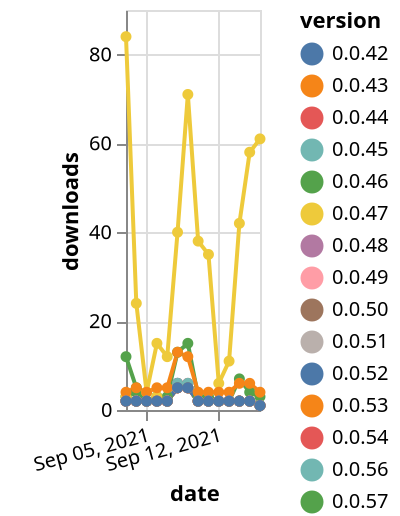 {"$schema": "https://vega.github.io/schema/vega-lite/v5.json", "description": "A simple bar chart with embedded data.", "data": {"values": [{"date": "2021-09-03", "total": 1778, "delta": 3, "version": "0.0.46"}, {"date": "2021-09-04", "total": 1782, "delta": 4, "version": "0.0.46"}, {"date": "2021-09-05", "total": 1784, "delta": 2, "version": "0.0.46"}, {"date": "2021-09-06", "total": 1787, "delta": 3, "version": "0.0.46"}, {"date": "2021-09-07", "total": 1789, "delta": 2, "version": "0.0.46"}, {"date": "2021-09-08", "total": 1794, "delta": 5, "version": "0.0.46"}, {"date": "2021-09-09", "total": 1799, "delta": 5, "version": "0.0.46"}, {"date": "2021-09-10", "total": 1801, "delta": 2, "version": "0.0.46"}, {"date": "2021-09-11", "total": 1803, "delta": 2, "version": "0.0.46"}, {"date": "2021-09-12", "total": 1805, "delta": 2, "version": "0.0.46"}, {"date": "2021-09-13", "total": 1807, "delta": 2, "version": "0.0.46"}, {"date": "2021-09-14", "total": 1809, "delta": 2, "version": "0.0.46"}, {"date": "2021-09-15", "total": 1811, "delta": 2, "version": "0.0.46"}, {"date": "2021-09-16", "total": 1812, "delta": 1, "version": "0.0.46"}, {"date": "2021-09-03", "total": 4477, "delta": 2, "version": "0.0.51"}, {"date": "2021-09-04", "total": 4479, "delta": 2, "version": "0.0.51"}, {"date": "2021-09-05", "total": 4481, "delta": 2, "version": "0.0.51"}, {"date": "2021-09-06", "total": 4483, "delta": 2, "version": "0.0.51"}, {"date": "2021-09-07", "total": 4485, "delta": 2, "version": "0.0.51"}, {"date": "2021-09-08", "total": 4490, "delta": 5, "version": "0.0.51"}, {"date": "2021-09-09", "total": 4495, "delta": 5, "version": "0.0.51"}, {"date": "2021-09-10", "total": 4497, "delta": 2, "version": "0.0.51"}, {"date": "2021-09-11", "total": 4499, "delta": 2, "version": "0.0.51"}, {"date": "2021-09-12", "total": 4501, "delta": 2, "version": "0.0.51"}, {"date": "2021-09-13", "total": 4503, "delta": 2, "version": "0.0.51"}, {"date": "2021-09-14", "total": 4505, "delta": 2, "version": "0.0.51"}, {"date": "2021-09-15", "total": 4507, "delta": 2, "version": "0.0.51"}, {"date": "2021-09-16", "total": 4508, "delta": 1, "version": "0.0.51"}, {"date": "2021-09-03", "total": 1730, "delta": 2, "version": "0.0.45"}, {"date": "2021-09-04", "total": 1732, "delta": 2, "version": "0.0.45"}, {"date": "2021-09-05", "total": 1734, "delta": 2, "version": "0.0.45"}, {"date": "2021-09-06", "total": 1736, "delta": 2, "version": "0.0.45"}, {"date": "2021-09-07", "total": 1738, "delta": 2, "version": "0.0.45"}, {"date": "2021-09-08", "total": 1743, "delta": 5, "version": "0.0.45"}, {"date": "2021-09-09", "total": 1748, "delta": 5, "version": "0.0.45"}, {"date": "2021-09-10", "total": 1750, "delta": 2, "version": "0.0.45"}, {"date": "2021-09-11", "total": 1752, "delta": 2, "version": "0.0.45"}, {"date": "2021-09-12", "total": 1754, "delta": 2, "version": "0.0.45"}, {"date": "2021-09-13", "total": 1756, "delta": 2, "version": "0.0.45"}, {"date": "2021-09-14", "total": 1758, "delta": 2, "version": "0.0.45"}, {"date": "2021-09-15", "total": 1760, "delta": 2, "version": "0.0.45"}, {"date": "2021-09-16", "total": 1761, "delta": 1, "version": "0.0.45"}, {"date": "2021-09-03", "total": 5830, "delta": 12, "version": "0.0.57"}, {"date": "2021-09-04", "total": 5835, "delta": 5, "version": "0.0.57"}, {"date": "2021-09-05", "total": 5837, "delta": 2, "version": "0.0.57"}, {"date": "2021-09-06", "total": 5839, "delta": 2, "version": "0.0.57"}, {"date": "2021-09-07", "total": 5842, "delta": 3, "version": "0.0.57"}, {"date": "2021-09-08", "total": 5855, "delta": 13, "version": "0.0.57"}, {"date": "2021-09-09", "total": 5870, "delta": 15, "version": "0.0.57"}, {"date": "2021-09-10", "total": 5873, "delta": 3, "version": "0.0.57"}, {"date": "2021-09-11", "total": 5876, "delta": 3, "version": "0.0.57"}, {"date": "2021-09-12", "total": 5878, "delta": 2, "version": "0.0.57"}, {"date": "2021-09-13", "total": 5880, "delta": 2, "version": "0.0.57"}, {"date": "2021-09-14", "total": 5887, "delta": 7, "version": "0.0.57"}, {"date": "2021-09-15", "total": 5891, "delta": 4, "version": "0.0.57"}, {"date": "2021-09-16", "total": 5894, "delta": 3, "version": "0.0.57"}, {"date": "2021-09-03", "total": 2402, "delta": 2, "version": "0.0.42"}, {"date": "2021-09-04", "total": 2404, "delta": 2, "version": "0.0.42"}, {"date": "2021-09-05", "total": 2406, "delta": 2, "version": "0.0.42"}, {"date": "2021-09-06", "total": 2408, "delta": 2, "version": "0.0.42"}, {"date": "2021-09-07", "total": 2410, "delta": 2, "version": "0.0.42"}, {"date": "2021-09-08", "total": 2416, "delta": 6, "version": "0.0.42"}, {"date": "2021-09-09", "total": 2421, "delta": 5, "version": "0.0.42"}, {"date": "2021-09-10", "total": 2423, "delta": 2, "version": "0.0.42"}, {"date": "2021-09-11", "total": 2425, "delta": 2, "version": "0.0.42"}, {"date": "2021-09-12", "total": 2427, "delta": 2, "version": "0.0.42"}, {"date": "2021-09-13", "total": 2429, "delta": 2, "version": "0.0.42"}, {"date": "2021-09-14", "total": 2431, "delta": 2, "version": "0.0.42"}, {"date": "2021-09-15", "total": 2433, "delta": 2, "version": "0.0.42"}, {"date": "2021-09-16", "total": 2434, "delta": 1, "version": "0.0.42"}, {"date": "2021-09-03", "total": 3178, "delta": 84, "version": "0.0.60"}, {"date": "2021-09-04", "total": 3202, "delta": 24, "version": "0.0.60"}, {"date": "2021-09-05", "total": 3206, "delta": 4, "version": "0.0.60"}, {"date": "2021-09-06", "total": 3221, "delta": 15, "version": "0.0.60"}, {"date": "2021-09-07", "total": 3233, "delta": 12, "version": "0.0.60"}, {"date": "2021-09-08", "total": 3273, "delta": 40, "version": "0.0.60"}, {"date": "2021-09-09", "total": 3344, "delta": 71, "version": "0.0.60"}, {"date": "2021-09-10", "total": 3382, "delta": 38, "version": "0.0.60"}, {"date": "2021-09-11", "total": 3417, "delta": 35, "version": "0.0.60"}, {"date": "2021-09-12", "total": 3423, "delta": 6, "version": "0.0.60"}, {"date": "2021-09-13", "total": 3434, "delta": 11, "version": "0.0.60"}, {"date": "2021-09-14", "total": 3476, "delta": 42, "version": "0.0.60"}, {"date": "2021-09-15", "total": 3534, "delta": 58, "version": "0.0.60"}, {"date": "2021-09-16", "total": 3595, "delta": 61, "version": "0.0.60"}, {"date": "2021-09-03", "total": 1663, "delta": 2, "version": "0.0.48"}, {"date": "2021-09-04", "total": 1665, "delta": 2, "version": "0.0.48"}, {"date": "2021-09-05", "total": 1667, "delta": 2, "version": "0.0.48"}, {"date": "2021-09-06", "total": 1669, "delta": 2, "version": "0.0.48"}, {"date": "2021-09-07", "total": 1671, "delta": 2, "version": "0.0.48"}, {"date": "2021-09-08", "total": 1676, "delta": 5, "version": "0.0.48"}, {"date": "2021-09-09", "total": 1681, "delta": 5, "version": "0.0.48"}, {"date": "2021-09-10", "total": 1683, "delta": 2, "version": "0.0.48"}, {"date": "2021-09-11", "total": 1685, "delta": 2, "version": "0.0.48"}, {"date": "2021-09-12", "total": 1687, "delta": 2, "version": "0.0.48"}, {"date": "2021-09-13", "total": 1689, "delta": 2, "version": "0.0.48"}, {"date": "2021-09-14", "total": 1691, "delta": 2, "version": "0.0.48"}, {"date": "2021-09-15", "total": 1693, "delta": 2, "version": "0.0.48"}, {"date": "2021-09-16", "total": 1694, "delta": 1, "version": "0.0.48"}, {"date": "2021-09-03", "total": 1741, "delta": 3, "version": "0.0.47"}, {"date": "2021-09-04", "total": 1743, "delta": 2, "version": "0.0.47"}, {"date": "2021-09-05", "total": 1745, "delta": 2, "version": "0.0.47"}, {"date": "2021-09-06", "total": 1748, "delta": 3, "version": "0.0.47"}, {"date": "2021-09-07", "total": 1750, "delta": 2, "version": "0.0.47"}, {"date": "2021-09-08", "total": 1755, "delta": 5, "version": "0.0.47"}, {"date": "2021-09-09", "total": 1760, "delta": 5, "version": "0.0.47"}, {"date": "2021-09-10", "total": 1762, "delta": 2, "version": "0.0.47"}, {"date": "2021-09-11", "total": 1764, "delta": 2, "version": "0.0.47"}, {"date": "2021-09-12", "total": 1766, "delta": 2, "version": "0.0.47"}, {"date": "2021-09-13", "total": 1768, "delta": 2, "version": "0.0.47"}, {"date": "2021-09-14", "total": 1770, "delta": 2, "version": "0.0.47"}, {"date": "2021-09-15", "total": 1772, "delta": 2, "version": "0.0.47"}, {"date": "2021-09-16", "total": 1773, "delta": 1, "version": "0.0.47"}, {"date": "2021-09-03", "total": 18979, "delta": 4, "version": "0.0.53"}, {"date": "2021-09-04", "total": 18984, "delta": 5, "version": "0.0.53"}, {"date": "2021-09-05", "total": 18988, "delta": 4, "version": "0.0.53"}, {"date": "2021-09-06", "total": 18993, "delta": 5, "version": "0.0.53"}, {"date": "2021-09-07", "total": 18998, "delta": 5, "version": "0.0.53"}, {"date": "2021-09-08", "total": 19011, "delta": 13, "version": "0.0.53"}, {"date": "2021-09-09", "total": 19023, "delta": 12, "version": "0.0.53"}, {"date": "2021-09-10", "total": 19027, "delta": 4, "version": "0.0.53"}, {"date": "2021-09-11", "total": 19031, "delta": 4, "version": "0.0.53"}, {"date": "2021-09-12", "total": 19035, "delta": 4, "version": "0.0.53"}, {"date": "2021-09-13", "total": 19039, "delta": 4, "version": "0.0.53"}, {"date": "2021-09-14", "total": 19045, "delta": 6, "version": "0.0.53"}, {"date": "2021-09-15", "total": 19051, "delta": 6, "version": "0.0.53"}, {"date": "2021-09-16", "total": 19055, "delta": 4, "version": "0.0.53"}, {"date": "2021-09-03", "total": 2028, "delta": 2, "version": "0.0.43"}, {"date": "2021-09-04", "total": 2030, "delta": 2, "version": "0.0.43"}, {"date": "2021-09-05", "total": 2032, "delta": 2, "version": "0.0.43"}, {"date": "2021-09-06", "total": 2034, "delta": 2, "version": "0.0.43"}, {"date": "2021-09-07", "total": 2036, "delta": 2, "version": "0.0.43"}, {"date": "2021-09-08", "total": 2041, "delta": 5, "version": "0.0.43"}, {"date": "2021-09-09", "total": 2046, "delta": 5, "version": "0.0.43"}, {"date": "2021-09-10", "total": 2048, "delta": 2, "version": "0.0.43"}, {"date": "2021-09-11", "total": 2050, "delta": 2, "version": "0.0.43"}, {"date": "2021-09-12", "total": 2052, "delta": 2, "version": "0.0.43"}, {"date": "2021-09-13", "total": 2054, "delta": 2, "version": "0.0.43"}, {"date": "2021-09-14", "total": 2056, "delta": 2, "version": "0.0.43"}, {"date": "2021-09-15", "total": 2058, "delta": 2, "version": "0.0.43"}, {"date": "2021-09-16", "total": 2059, "delta": 1, "version": "0.0.43"}, {"date": "2021-09-03", "total": 1442, "delta": 2, "version": "0.0.54"}, {"date": "2021-09-04", "total": 1444, "delta": 2, "version": "0.0.54"}, {"date": "2021-09-05", "total": 1446, "delta": 2, "version": "0.0.54"}, {"date": "2021-09-06", "total": 1448, "delta": 2, "version": "0.0.54"}, {"date": "2021-09-07", "total": 1450, "delta": 2, "version": "0.0.54"}, {"date": "2021-09-08", "total": 1456, "delta": 6, "version": "0.0.54"}, {"date": "2021-09-09", "total": 1462, "delta": 6, "version": "0.0.54"}, {"date": "2021-09-10", "total": 1464, "delta": 2, "version": "0.0.54"}, {"date": "2021-09-11", "total": 1466, "delta": 2, "version": "0.0.54"}, {"date": "2021-09-12", "total": 1468, "delta": 2, "version": "0.0.54"}, {"date": "2021-09-13", "total": 1470, "delta": 2, "version": "0.0.54"}, {"date": "2021-09-14", "total": 1472, "delta": 2, "version": "0.0.54"}, {"date": "2021-09-15", "total": 1474, "delta": 2, "version": "0.0.54"}, {"date": "2021-09-16", "total": 1475, "delta": 1, "version": "0.0.54"}, {"date": "2021-09-03", "total": 1883, "delta": 2, "version": "0.0.44"}, {"date": "2021-09-04", "total": 1885, "delta": 2, "version": "0.0.44"}, {"date": "2021-09-05", "total": 1887, "delta": 2, "version": "0.0.44"}, {"date": "2021-09-06", "total": 1889, "delta": 2, "version": "0.0.44"}, {"date": "2021-09-07", "total": 1891, "delta": 2, "version": "0.0.44"}, {"date": "2021-09-08", "total": 1896, "delta": 5, "version": "0.0.44"}, {"date": "2021-09-09", "total": 1901, "delta": 5, "version": "0.0.44"}, {"date": "2021-09-10", "total": 1903, "delta": 2, "version": "0.0.44"}, {"date": "2021-09-11", "total": 1905, "delta": 2, "version": "0.0.44"}, {"date": "2021-09-12", "total": 1907, "delta": 2, "version": "0.0.44"}, {"date": "2021-09-13", "total": 1909, "delta": 2, "version": "0.0.44"}, {"date": "2021-09-14", "total": 1911, "delta": 2, "version": "0.0.44"}, {"date": "2021-09-15", "total": 1913, "delta": 2, "version": "0.0.44"}, {"date": "2021-09-16", "total": 1914, "delta": 1, "version": "0.0.44"}, {"date": "2021-09-03", "total": 1654, "delta": 2, "version": "0.0.49"}, {"date": "2021-09-04", "total": 1656, "delta": 2, "version": "0.0.49"}, {"date": "2021-09-05", "total": 1658, "delta": 2, "version": "0.0.49"}, {"date": "2021-09-06", "total": 1660, "delta": 2, "version": "0.0.49"}, {"date": "2021-09-07", "total": 1662, "delta": 2, "version": "0.0.49"}, {"date": "2021-09-08", "total": 1667, "delta": 5, "version": "0.0.49"}, {"date": "2021-09-09", "total": 1672, "delta": 5, "version": "0.0.49"}, {"date": "2021-09-10", "total": 1674, "delta": 2, "version": "0.0.49"}, {"date": "2021-09-11", "total": 1676, "delta": 2, "version": "0.0.49"}, {"date": "2021-09-12", "total": 1678, "delta": 2, "version": "0.0.49"}, {"date": "2021-09-13", "total": 1680, "delta": 2, "version": "0.0.49"}, {"date": "2021-09-14", "total": 1682, "delta": 2, "version": "0.0.49"}, {"date": "2021-09-15", "total": 1684, "delta": 2, "version": "0.0.49"}, {"date": "2021-09-16", "total": 1685, "delta": 1, "version": "0.0.49"}, {"date": "2021-09-03", "total": 931, "delta": 2, "version": "0.0.56"}, {"date": "2021-09-04", "total": 933, "delta": 2, "version": "0.0.56"}, {"date": "2021-09-05", "total": 935, "delta": 2, "version": "0.0.56"}, {"date": "2021-09-06", "total": 937, "delta": 2, "version": "0.0.56"}, {"date": "2021-09-07", "total": 939, "delta": 2, "version": "0.0.56"}, {"date": "2021-09-08", "total": 945, "delta": 6, "version": "0.0.56"}, {"date": "2021-09-09", "total": 951, "delta": 6, "version": "0.0.56"}, {"date": "2021-09-10", "total": 953, "delta": 2, "version": "0.0.56"}, {"date": "2021-09-11", "total": 955, "delta": 2, "version": "0.0.56"}, {"date": "2021-09-12", "total": 957, "delta": 2, "version": "0.0.56"}, {"date": "2021-09-13", "total": 959, "delta": 2, "version": "0.0.56"}, {"date": "2021-09-14", "total": 961, "delta": 2, "version": "0.0.56"}, {"date": "2021-09-15", "total": 963, "delta": 2, "version": "0.0.56"}, {"date": "2021-09-16", "total": 964, "delta": 1, "version": "0.0.56"}, {"date": "2021-09-03", "total": 1729, "delta": 2, "version": "0.0.50"}, {"date": "2021-09-04", "total": 1731, "delta": 2, "version": "0.0.50"}, {"date": "2021-09-05", "total": 1733, "delta": 2, "version": "0.0.50"}, {"date": "2021-09-06", "total": 1735, "delta": 2, "version": "0.0.50"}, {"date": "2021-09-07", "total": 1737, "delta": 2, "version": "0.0.50"}, {"date": "2021-09-08", "total": 1742, "delta": 5, "version": "0.0.50"}, {"date": "2021-09-09", "total": 1747, "delta": 5, "version": "0.0.50"}, {"date": "2021-09-10", "total": 1749, "delta": 2, "version": "0.0.50"}, {"date": "2021-09-11", "total": 1751, "delta": 2, "version": "0.0.50"}, {"date": "2021-09-12", "total": 1753, "delta": 2, "version": "0.0.50"}, {"date": "2021-09-13", "total": 1755, "delta": 2, "version": "0.0.50"}, {"date": "2021-09-14", "total": 1757, "delta": 2, "version": "0.0.50"}, {"date": "2021-09-15", "total": 1759, "delta": 2, "version": "0.0.50"}, {"date": "2021-09-16", "total": 1760, "delta": 1, "version": "0.0.50"}, {"date": "2021-09-03", "total": 1373, "delta": 2, "version": "0.0.52"}, {"date": "2021-09-04", "total": 1375, "delta": 2, "version": "0.0.52"}, {"date": "2021-09-05", "total": 1377, "delta": 2, "version": "0.0.52"}, {"date": "2021-09-06", "total": 1379, "delta": 2, "version": "0.0.52"}, {"date": "2021-09-07", "total": 1381, "delta": 2, "version": "0.0.52"}, {"date": "2021-09-08", "total": 1386, "delta": 5, "version": "0.0.52"}, {"date": "2021-09-09", "total": 1391, "delta": 5, "version": "0.0.52"}, {"date": "2021-09-10", "total": 1393, "delta": 2, "version": "0.0.52"}, {"date": "2021-09-11", "total": 1395, "delta": 2, "version": "0.0.52"}, {"date": "2021-09-12", "total": 1397, "delta": 2, "version": "0.0.52"}, {"date": "2021-09-13", "total": 1399, "delta": 2, "version": "0.0.52"}, {"date": "2021-09-14", "total": 1401, "delta": 2, "version": "0.0.52"}, {"date": "2021-09-15", "total": 1403, "delta": 2, "version": "0.0.52"}, {"date": "2021-09-16", "total": 1404, "delta": 1, "version": "0.0.52"}]}, "width": "container", "mark": {"type": "line", "point": {"filled": true}}, "encoding": {"x": {"field": "date", "type": "temporal", "timeUnit": "yearmonthdate", "title": "date", "axis": {"labelAngle": -15}}, "y": {"field": "delta", "type": "quantitative", "title": "downloads"}, "color": {"field": "version", "type": "nominal"}, "tooltip": {"field": "delta"}}}